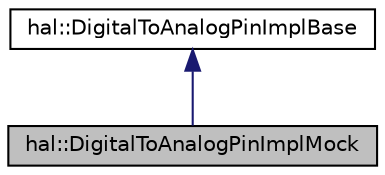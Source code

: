 digraph "hal::DigitalToAnalogPinImplMock"
{
 // INTERACTIVE_SVG=YES
  edge [fontname="Helvetica",fontsize="10",labelfontname="Helvetica",labelfontsize="10"];
  node [fontname="Helvetica",fontsize="10",shape=record];
  Node2 [label="hal::DigitalToAnalogPinImplMock",height=0.2,width=0.4,color="black", fillcolor="grey75", style="filled", fontcolor="black"];
  Node3 -> Node2 [dir="back",color="midnightblue",fontsize="10",style="solid",fontname="Helvetica"];
  Node3 [label="hal::DigitalToAnalogPinImplBase",height=0.2,width=0.4,color="black", fillcolor="white", style="filled",URL="$d9/d00/classhal_1_1_digital_to_analog_pin_impl_base.html"];
}
